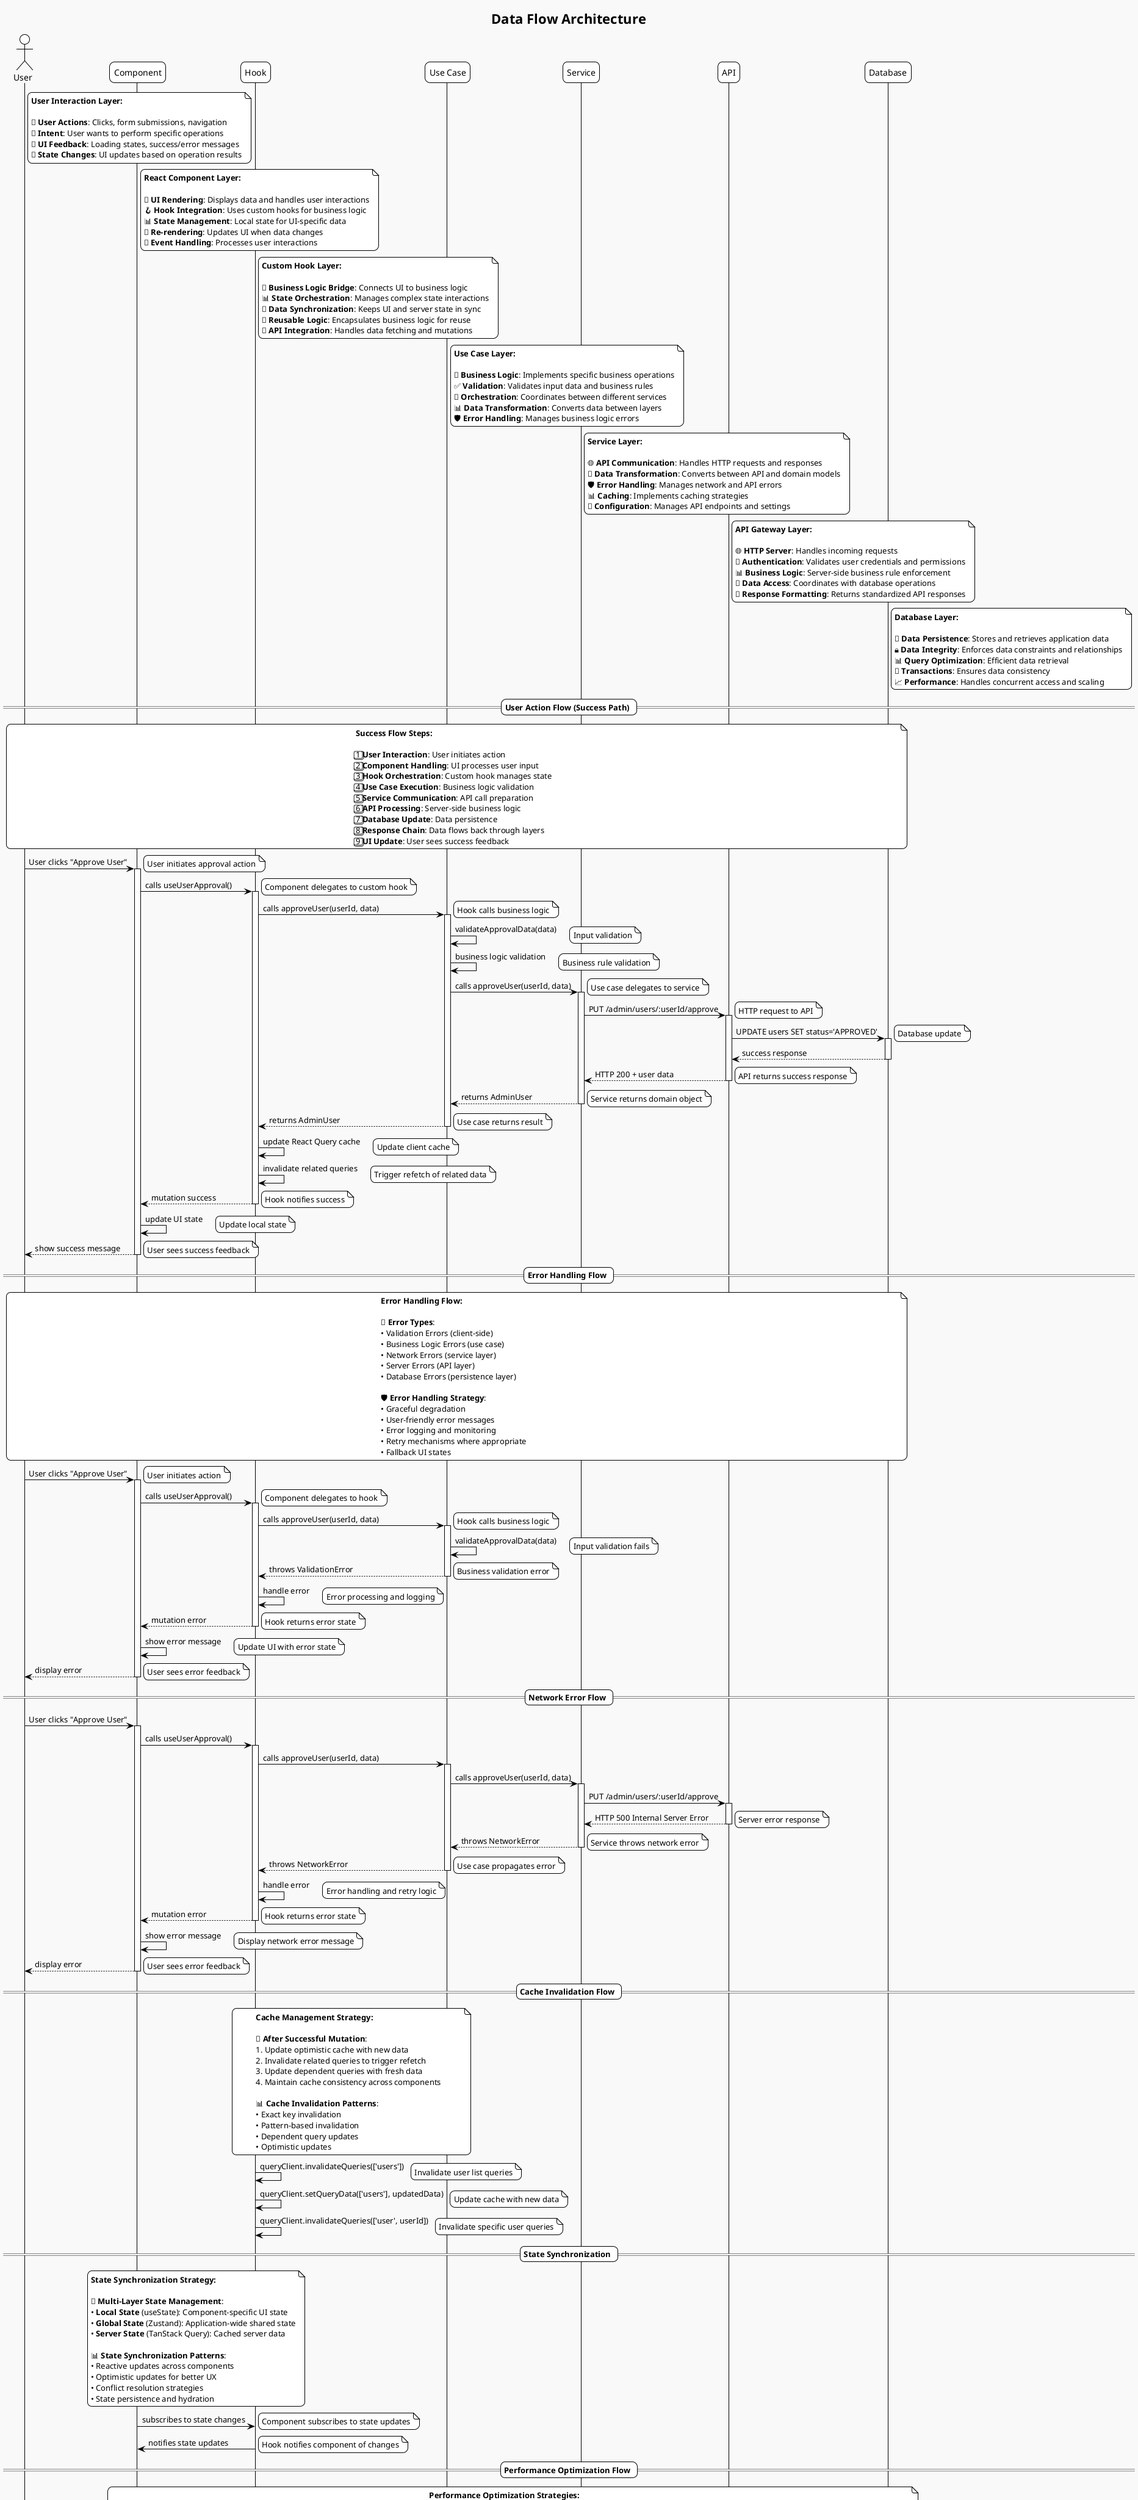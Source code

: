@startuml Data Flow
!theme plain
skinparam componentStyle uml2
skinparam shadowing false
skinparam roundcorner 15
skinparam monochrome true
skinparam backgroundColor #F9F9F9
skinparam ArrowColor Black
skinparam ArrowFontColor Black
skinparam defaultFontName "Nanum Gothic"

title Data Flow Architecture

note top
  **Data Flow Architecture Overview:**
  
  🔄 **Unidirectional Data Flow**: Data flows in one direction through the application
  🎯 **Single Source of Truth**: Each piece of data has one authoritative source
  🔄 **Predictable State Updates**: State changes follow a clear, traceable pattern
  🧪 **Testable Flow**: Each step can be tested independently
  📊 **Performance Optimized**: Efficient data flow with minimal re-renders
  
  **Key Principles:**
  ✅ User actions trigger data flow
  ✅ Business logic validates and processes data
  ✅ External services handle data persistence
  ✅ UI updates reflect current state
  ✅ Error handling provides user feedback
end note

actor "User" as User
participant "Component" as Component
participant "Hook" as Hook
participant "Use Case" as UseCase
participant "Service" as Service
participant "API" as API
participant "Database" as DB

note right of User
  **User Interaction Layer:**
  
  👤 **User Actions**: Clicks, form submissions, navigation
  🎯 **Intent**: User wants to perform specific operations
  📱 **UI Feedback**: Loading states, success/error messages
  🔄 **State Changes**: UI updates based on operation results
end note

note right of Component
  **React Component Layer:**
  
  🎨 **UI Rendering**: Displays data and handles user interactions
  🪝 **Hook Integration**: Uses custom hooks for business logic
  📊 **State Management**: Local state for UI-specific data
  🔄 **Re-rendering**: Updates UI when data changes
  🎯 **Event Handling**: Processes user interactions
end note

note right of Hook
  **Custom Hook Layer:**
  
  🔗 **Business Logic Bridge**: Connects UI to business logic
  📊 **State Orchestration**: Manages complex state interactions
  🔄 **Data Synchronization**: Keeps UI and server state in sync
  🧪 **Reusable Logic**: Encapsulates business logic for reuse
  📡 **API Integration**: Handles data fetching and mutations
end note

note right of UseCase
  **Use Case Layer:**
  
  🎯 **Business Logic**: Implements specific business operations
  ✅ **Validation**: Validates input data and business rules
  🔄 **Orchestration**: Coordinates between different services
  📊 **Data Transformation**: Converts data between layers
  🛡️ **Error Handling**: Manages business logic errors
end note

note right of Service
  **Service Layer:**
  
  🌐 **API Communication**: Handles HTTP requests and responses
  🔄 **Data Transformation**: Converts between API and domain models
  🛡️ **Error Handling**: Manages network and API errors
  📊 **Caching**: Implements caching strategies
  🔧 **Configuration**: Manages API endpoints and settings
end note

note right of API
  **API Gateway Layer:**
  
  🌐 **HTTP Server**: Handles incoming requests
  🔐 **Authentication**: Validates user credentials and permissions
  📊 **Business Logic**: Server-side business rule enforcement
  💾 **Data Access**: Coordinates with database operations
  📡 **Response Formatting**: Returns standardized API responses
end note

note right of DB
  **Database Layer:**
  
  💾 **Data Persistence**: Stores and retrieves application data
  🔒 **Data Integrity**: Enforces data constraints and relationships
  📊 **Query Optimization**: Efficient data retrieval
  🔄 **Transactions**: Ensures data consistency
  📈 **Performance**: Handles concurrent access and scaling
end note

== User Action Flow (Success Path) ==

note over User, DB
  **Success Flow Steps:**
  
  1️⃣ **User Interaction**: User initiates action
  2️⃣ **Component Handling**: UI processes user input
  3️⃣ **Hook Orchestration**: Custom hook manages state
  4️⃣ **Use Case Execution**: Business logic validation
  5️⃣ **Service Communication**: API call preparation
  6️⃣ **API Processing**: Server-side business logic
  7️⃣ **Database Update**: Data persistence
  8️⃣ **Response Chain**: Data flows back through layers
  9️⃣ **UI Update**: User sees success feedback
end note

User -> Component : User clicks "Approve User"
activate Component
note right : User initiates approval action

Component -> Hook : calls useUserApproval()
activate Hook
note right : Component delegates to custom hook

Hook -> UseCase : calls approveUser(userId, data)
activate UseCase
note right : Hook calls business logic

UseCase -> UseCase : validateApprovalData(data)
note right : Input validation
UseCase -> UseCase : business logic validation
note right : Business rule validation

UseCase -> Service : calls approveUser(userId, data)
activate Service
note right : Use case delegates to service

Service -> API : PUT /admin/users/:userId/approve
activate API
note right : HTTP request to API

API -> DB : UPDATE users SET status='APPROVED'
activate DB
note right : Database update
DB --> API : success response
deactivate DB

API --> Service : HTTP 200 + user data
deactivate API
note right : API returns success response

Service --> UseCase : returns AdminUser
deactivate Service
note right : Service returns domain object

UseCase --> Hook : returns AdminUser
deactivate UseCase
note right : Use case returns result

Hook -> Hook : update React Query cache
note right : Update client cache
Hook -> Hook : invalidate related queries
note right : Trigger refetch of related data
Hook --> Component : mutation success
deactivate Hook
note right : Hook notifies success

Component -> Component : update UI state
note right : Update local state
Component --> User : show success message
deactivate Component
note right : User sees success feedback

== Error Handling Flow ==

note over User, DB
  **Error Handling Flow:**
  
  🚨 **Error Types**:
  • Validation Errors (client-side)
  • Business Logic Errors (use case)
  • Network Errors (service layer)
  • Server Errors (API layer)
  • Database Errors (persistence layer)
  
  🛡️ **Error Handling Strategy**:
  • Graceful degradation
  • User-friendly error messages
  • Error logging and monitoring
  • Retry mechanisms where appropriate
  • Fallback UI states
end note

User -> Component : User clicks "Approve User"
activate Component
note right : User initiates action

Component -> Hook : calls useUserApproval()
activate Hook
note right : Component delegates to hook

Hook -> UseCase : calls approveUser(userId, data)
activate UseCase
note right : Hook calls business logic

UseCase -> UseCase : validateApprovalData(data)
note right : Input validation fails
UseCase --> Hook : throws ValidationError
deactivate UseCase
note right : Business validation error

Hook -> Hook : handle error
note right : Error processing and logging
Hook --> Component : mutation error
deactivate Hook
note right : Hook returns error state

Component -> Component : show error message
note right : Update UI with error state
Component --> User : display error
deactivate Component
note right : User sees error feedback

== Network Error Flow ==

User -> Component : User clicks "Approve User"
activate Component

Component -> Hook : calls useUserApproval()
activate Hook

Hook -> UseCase : calls approveUser(userId, data)
activate UseCase

UseCase -> Service : calls approveUser(userId, data)
activate Service

Service -> API : PUT /admin/users/:userId/approve
activate API

API --> Service : HTTP 500 Internal Server Error
deactivate API
note right : Server error response

Service --> UseCase : throws NetworkError
deactivate Service
note right : Service throws network error

UseCase --> Hook : throws NetworkError
deactivate UseCase
note right : Use case propagates error

Hook -> Hook : handle error
note right : Error handling and retry logic
Hook --> Component : mutation error
deactivate Hook
note right : Hook returns error state

Component -> Component : show error message
note right : Display network error message
Component --> User : display error
deactivate Component
note right : User sees error feedback

== Cache Invalidation Flow ==

note over Hook, UseCase
  **Cache Management Strategy:**
  
  🔄 **After Successful Mutation**:
  1. Update optimistic cache with new data
  2. Invalidate related queries to trigger refetch
  3. Update dependent queries with fresh data
  4. Maintain cache consistency across components
  
  📊 **Cache Invalidation Patterns**:
  • Exact key invalidation
  • Pattern-based invalidation
  • Dependent query updates
  • Optimistic updates
end note

Hook -> Hook : queryClient.invalidateQueries(['users'])
note right : Invalidate user list queries
Hook -> Hook : queryClient.setQueryData(['users'], updatedData)
note right : Update cache with new data
Hook -> Hook : queryClient.invalidateQueries(['user', userId])
note right : Invalidate specific user queries

== State Synchronization ==

note over Component, Hook
  **State Synchronization Strategy:**
  
  🔄 **Multi-Layer State Management**:
  • **Local State** (useState): Component-specific UI state
  • **Global State** (Zustand): Application-wide shared state
  • **Server State** (TanStack Query): Cached server data
  
  📊 **State Synchronization Patterns**:
  • Reactive updates across components
  • Optimistic updates for better UX
  • Conflict resolution strategies
  • State persistence and hydration
end note

Component -> Hook : subscribes to state changes
note right : Component subscribes to state updates
Hook -> Component : notifies state updates
note right : Hook notifies component of changes

== Performance Optimization Flow ==

note over Component, DB
  **Performance Optimization Strategies:**
  
  ⚡ **Rendering Optimization**:
  • React.memo for component memoization
  • useMemo for expensive calculations
  • useCallback for stable function references
  • Virtual scrolling for large lists
  
  📊 **Data Optimization**:
  • Pagination for large datasets
  • Debouncing for search inputs
  • Request deduplication
  • Background refetching
  
  🚀 **Network Optimization**:
  • Request batching
  • Response caching
  • Compression
  • CDN utilization
end note

Component -> Hook : debounced search input
note right : Debounced user input
Hook -> Hook : debounce search query
note right : Debounce implementation
Hook -> UseCase : calls searchUsers(query)
note right : Optimized search call
UseCase -> Service : calls searchUsers(query)
note right : Service call with caching
Service -> API : GET /users/search?q=query
note right : Cached API request

@enduml
